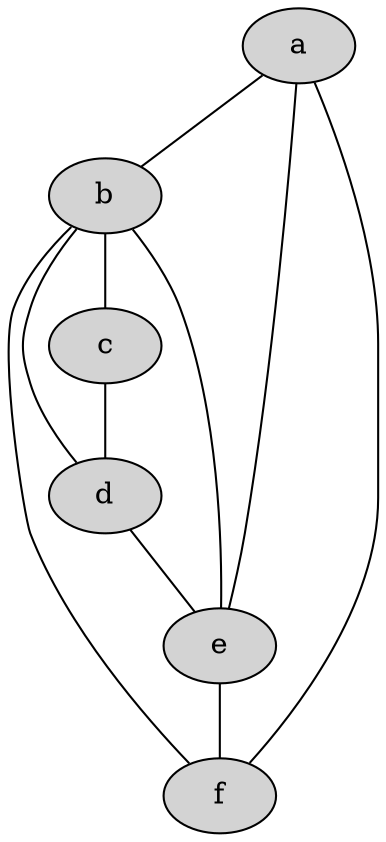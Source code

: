 graph graphname {
	node [style=filled];
	a -- b;
	a -- f;
	a -- e;
	b -- f;
	b -- e;
	b -- d;
	b -- c;
	e -- f;
	d -- e;
	c -- d;
}
